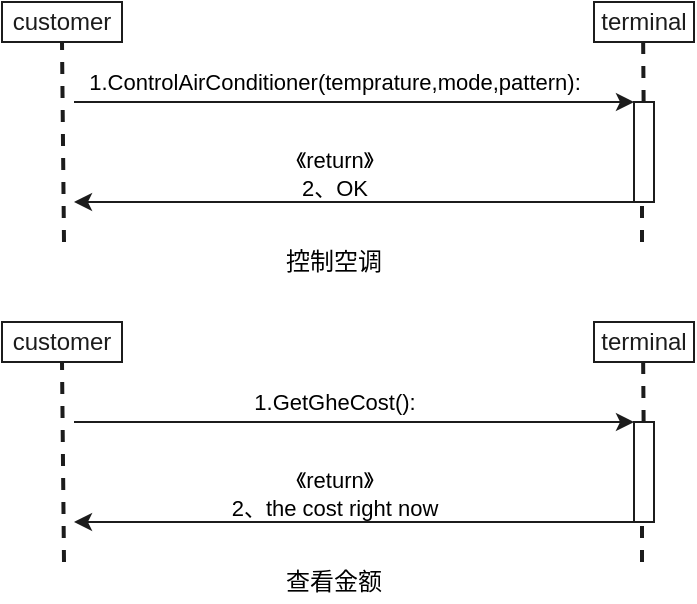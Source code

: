 <mxfile>
    <diagram id="mUjmWHGFQMiFrkBGvBQy" name="Page-1">
        <mxGraphModel dx="990" dy="575" grid="1" gridSize="10" guides="1" tooltips="1" connect="1" arrows="1" fold="1" page="1" pageScale="1" pageWidth="827" pageHeight="1169" background="#ffffff" math="0" shadow="0">
            <root>
                <mxCell id="0"/>
                <mxCell id="1" parent="0"/>
                <mxCell id="2" value="&lt;font color=&quot;#1c1c1c&quot;&gt;customer&lt;/font&gt;" style="rounded=0;whiteSpace=wrap;html=1;strokeColor=#1C1C1C;fillColor=#FFFFFF;" parent="1" vertex="1">
                    <mxGeometry x="174" y="50" width="60" height="20" as="geometry"/>
                </mxCell>
                <mxCell id="3" value="&lt;font color=&quot;#1c1c1c&quot;&gt;terminal&lt;/font&gt;" style="rounded=0;whiteSpace=wrap;html=1;strokeColor=#1C1C1C;fillColor=#FFFFFF;" parent="1" vertex="1">
                    <mxGeometry x="470" y="50" width="50" height="20" as="geometry"/>
                </mxCell>
                <mxCell id="7" value="" style="endArrow=none;dashed=1;html=1;strokeColor=#1C1C1C;strokeWidth=2;entryX=0.5;entryY=1;entryDx=0;entryDy=0;" parent="1" target="2" edge="1">
                    <mxGeometry width="50" height="50" relative="1" as="geometry">
                        <mxPoint x="205" y="170" as="sourcePoint"/>
                        <mxPoint x="420" y="160" as="targetPoint"/>
                    </mxGeometry>
                </mxCell>
                <mxCell id="8" value="" style="endArrow=none;dashed=1;html=1;strokeColor=#1C1C1C;strokeWidth=2;entryX=0.5;entryY=1;entryDx=0;entryDy=0;" parent="1" source="9" edge="1">
                    <mxGeometry width="50" height="50" relative="1" as="geometry">
                        <mxPoint x="494.58" y="270" as="sourcePoint"/>
                        <mxPoint x="494.58" y="70" as="targetPoint"/>
                    </mxGeometry>
                </mxCell>
                <mxCell id="9" value="" style="rounded=0;whiteSpace=wrap;html=1;strokeColor=#1C1C1C;fillColor=#FFFFFF;rotation=90;" parent="1" vertex="1">
                    <mxGeometry x="470" y="120" width="50" height="10" as="geometry"/>
                </mxCell>
                <mxCell id="12" value="" style="endArrow=none;dashed=1;html=1;strokeColor=#1C1C1C;strokeWidth=2;entryX=1;entryY=0.6;entryDx=0;entryDy=0;entryPerimeter=0;" parent="1" target="9" edge="1">
                    <mxGeometry width="50" height="50" relative="1" as="geometry">
                        <mxPoint x="494" y="170" as="sourcePoint"/>
                        <mxPoint x="490" y="150" as="targetPoint"/>
                    </mxGeometry>
                </mxCell>
                <mxCell id="15" value="1.ControlAirConditioner(temprature,mode,pattern):" style="endArrow=classic;html=1;strokeColor=#1C1C1C;strokeWidth=1;fontColor=#000000;labelBackgroundColor=none;" parent="1" edge="1">
                    <mxGeometry x="-0.071" y="10" width="50" height="50" relative="1" as="geometry">
                        <mxPoint x="210" y="100" as="sourcePoint"/>
                        <mxPoint x="490" y="100" as="targetPoint"/>
                        <mxPoint as="offset"/>
                    </mxGeometry>
                </mxCell>
                <mxCell id="17" value="" style="endArrow=classic;html=1;strokeColor=#1C1C1C;strokeWidth=1;" parent="1" edge="1">
                    <mxGeometry width="50" height="50" relative="1" as="geometry">
                        <mxPoint x="490" y="150" as="sourcePoint"/>
                        <mxPoint x="210" y="150" as="targetPoint"/>
                    </mxGeometry>
                </mxCell>
                <mxCell id="21" value="《return》&lt;br&gt;2、OK" style="edgeLabel;html=1;align=center;verticalAlign=middle;resizable=0;points=[];fontColor=#000000;labelBackgroundColor=none;" parent="17" vertex="1" connectable="0">
                    <mxGeometry x="0.139" y="-1" relative="1" as="geometry">
                        <mxPoint x="9.17" y="-13" as="offset"/>
                    </mxGeometry>
                </mxCell>
                <mxCell id="22" value="&lt;font color=&quot;#1c1c1c&quot;&gt;customer&lt;/font&gt;" style="rounded=0;whiteSpace=wrap;html=1;strokeColor=#1C1C1C;fillColor=#FFFFFF;" parent="1" vertex="1">
                    <mxGeometry x="174" y="210" width="60" height="20" as="geometry"/>
                </mxCell>
                <mxCell id="23" value="&lt;font color=&quot;#1c1c1c&quot;&gt;terminal&lt;/font&gt;" style="rounded=0;whiteSpace=wrap;html=1;strokeColor=#1C1C1C;fillColor=#FFFFFF;" parent="1" vertex="1">
                    <mxGeometry x="470" y="210" width="50" height="20" as="geometry"/>
                </mxCell>
                <mxCell id="24" value="" style="endArrow=none;dashed=1;html=1;strokeColor=#1C1C1C;strokeWidth=2;entryX=0.5;entryY=1;entryDx=0;entryDy=0;" parent="1" target="22" edge="1">
                    <mxGeometry width="50" height="50" relative="1" as="geometry">
                        <mxPoint x="205" y="330" as="sourcePoint"/>
                        <mxPoint x="420" y="320" as="targetPoint"/>
                    </mxGeometry>
                </mxCell>
                <mxCell id="25" value="" style="endArrow=none;dashed=1;html=1;strokeColor=#1C1C1C;strokeWidth=2;entryX=0.5;entryY=1;entryDx=0;entryDy=0;" parent="1" source="26" edge="1">
                    <mxGeometry width="50" height="50" relative="1" as="geometry">
                        <mxPoint x="494.58" y="430" as="sourcePoint"/>
                        <mxPoint x="494.58" y="230" as="targetPoint"/>
                    </mxGeometry>
                </mxCell>
                <mxCell id="26" value="" style="rounded=0;whiteSpace=wrap;html=1;strokeColor=#1C1C1C;fillColor=#FFFFFF;rotation=90;" parent="1" vertex="1">
                    <mxGeometry x="470" y="280" width="50" height="10" as="geometry"/>
                </mxCell>
                <mxCell id="27" value="" style="endArrow=none;dashed=1;html=1;strokeColor=#1C1C1C;strokeWidth=2;entryX=1;entryY=0.6;entryDx=0;entryDy=0;entryPerimeter=0;" parent="1" target="26" edge="1">
                    <mxGeometry width="50" height="50" relative="1" as="geometry">
                        <mxPoint x="494" y="330" as="sourcePoint"/>
                        <mxPoint x="490" y="310" as="targetPoint"/>
                    </mxGeometry>
                </mxCell>
                <mxCell id="28" value="1.GetGheCost():" style="endArrow=classic;html=1;strokeColor=#1C1C1C;strokeWidth=1;fontColor=#000000;labelBackgroundColor=none;" parent="1" edge="1">
                    <mxGeometry x="-0.071" y="10" width="50" height="50" relative="1" as="geometry">
                        <mxPoint x="210" y="260" as="sourcePoint"/>
                        <mxPoint x="490" y="260" as="targetPoint"/>
                        <mxPoint as="offset"/>
                    </mxGeometry>
                </mxCell>
                <mxCell id="29" value="" style="endArrow=classic;html=1;strokeColor=#1C1C1C;strokeWidth=1;" parent="1" edge="1">
                    <mxGeometry width="50" height="50" relative="1" as="geometry">
                        <mxPoint x="490" y="310" as="sourcePoint"/>
                        <mxPoint x="210" y="310" as="targetPoint"/>
                    </mxGeometry>
                </mxCell>
                <mxCell id="30" value="《return》&lt;br&gt;2、the cost right now" style="edgeLabel;html=1;align=center;verticalAlign=middle;resizable=0;points=[];fontColor=#000000;labelBackgroundColor=none;" parent="29" vertex="1" connectable="0">
                    <mxGeometry x="0.139" y="-1" relative="1" as="geometry">
                        <mxPoint x="9.17" y="-13" as="offset"/>
                    </mxGeometry>
                </mxCell>
                <mxCell id="32" value="控制空调" style="text;html=1;strokeColor=none;fillColor=none;align=center;verticalAlign=middle;whiteSpace=wrap;rounded=0;labelBackgroundColor=none;fontColor=#000000;" parent="1" vertex="1">
                    <mxGeometry x="310" y="170" width="60" height="20" as="geometry"/>
                </mxCell>
                <mxCell id="33" value="查看金额" style="text;html=1;strokeColor=none;fillColor=none;align=center;verticalAlign=middle;whiteSpace=wrap;rounded=0;labelBackgroundColor=none;fontColor=#000000;" parent="1" vertex="1">
                    <mxGeometry x="310" y="330" width="60" height="20" as="geometry"/>
                </mxCell>
            </root>
        </mxGraphModel>
    </diagram>
</mxfile>